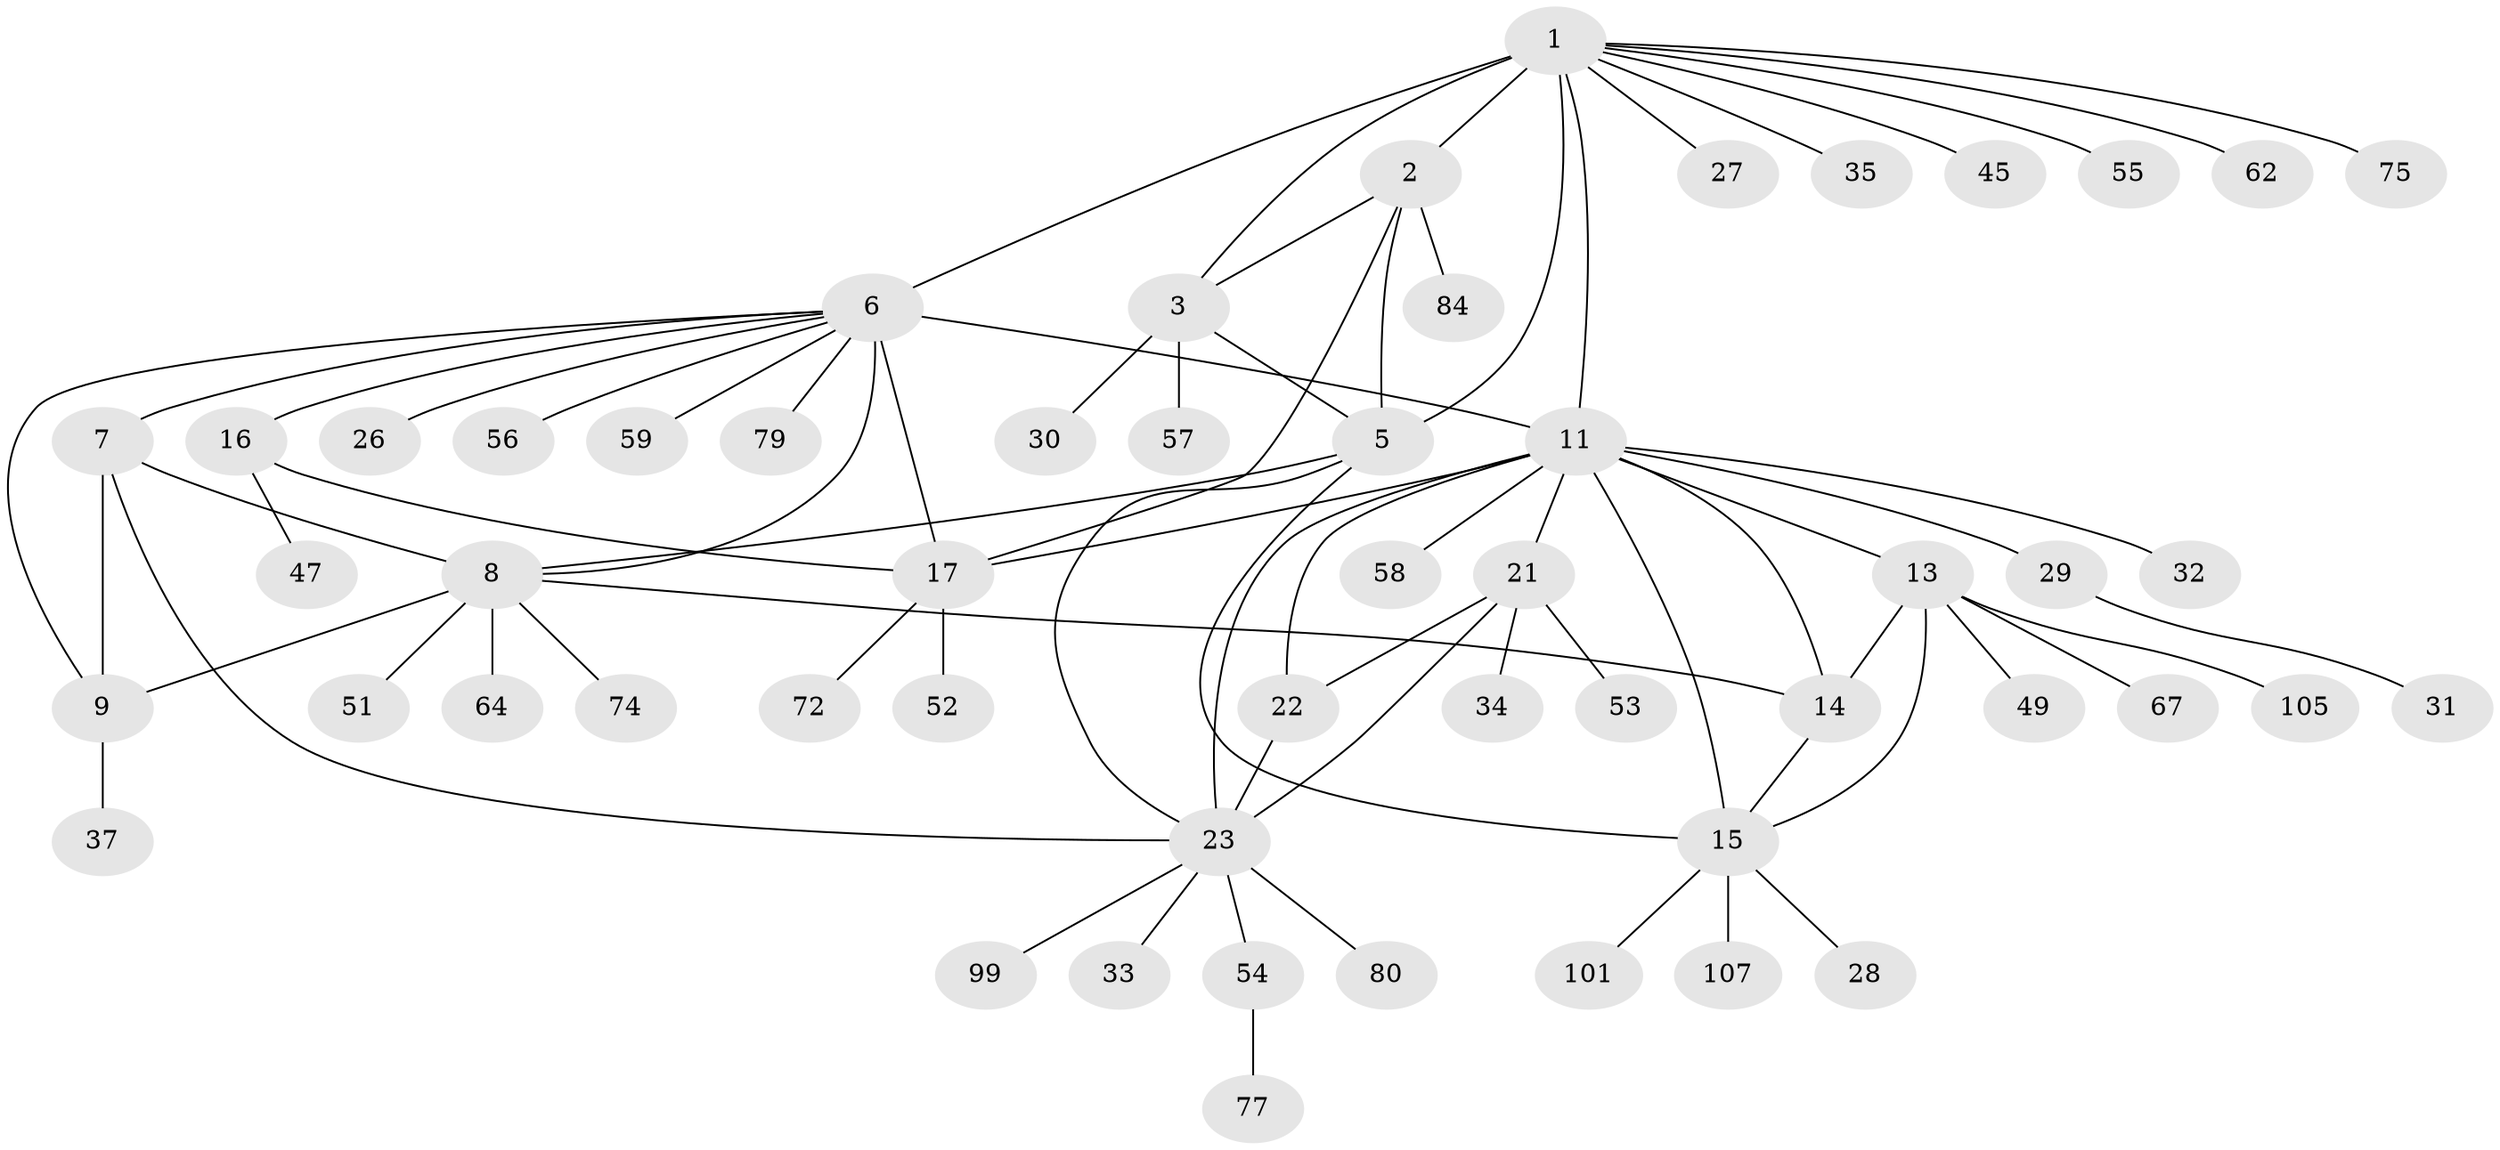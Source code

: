 // original degree distribution, {8: 0.046296296296296294, 6: 0.05555555555555555, 9: 0.046296296296296294, 11: 0.009259259259259259, 5: 0.027777777777777776, 7: 0.027777777777777776, 10: 0.018518518518518517, 1: 0.5648148148148148, 3: 0.027777777777777776, 2: 0.17592592592592593}
// Generated by graph-tools (version 1.1) at 2025/19/03/04/25 18:19:34]
// undirected, 54 vertices, 74 edges
graph export_dot {
graph [start="1"]
  node [color=gray90,style=filled];
  1 [super="+4+66"];
  2;
  3;
  5 [super="+65+83+100+85+63"];
  6 [super="+41+19+95+78+50"];
  7 [super="+10+61"];
  8;
  9 [super="+44+86+97+90"];
  11 [super="+12+25"];
  13;
  14;
  15;
  16;
  17 [super="+43+18"];
  21 [super="+70+36+98+24"];
  22 [super="+42+93"];
  23;
  26;
  27;
  28;
  29 [super="+68"];
  30;
  31;
  32;
  33 [super="+103"];
  34;
  35 [super="+40"];
  37;
  45 [super="+88"];
  47;
  49;
  51;
  52 [super="+60"];
  53;
  54;
  55;
  56 [super="+102"];
  57 [super="+89"];
  58;
  59;
  62 [super="+69"];
  64;
  67;
  72;
  74;
  75;
  77;
  79;
  80;
  84;
  99;
  101;
  105;
  107;
  1 -- 2 [weight=2];
  1 -- 3 [weight=2];
  1 -- 5 [weight=2];
  1 -- 45;
  1 -- 62;
  1 -- 75;
  1 -- 35;
  1 -- 6 [weight=2];
  1 -- 11;
  1 -- 55;
  1 -- 27;
  2 -- 3;
  2 -- 5;
  2 -- 84;
  2 -- 17;
  3 -- 5;
  3 -- 30;
  3 -- 57;
  5 -- 8;
  5 -- 23;
  5 -- 15;
  6 -- 7 [weight=2];
  6 -- 8;
  6 -- 9;
  6 -- 11 [weight=3];
  6 -- 79;
  6 -- 16 [weight=2];
  6 -- 17 [weight=4];
  6 -- 56;
  6 -- 26;
  6 -- 59;
  7 -- 8 [weight=2];
  7 -- 9 [weight=2];
  7 -- 23;
  8 -- 9;
  8 -- 14;
  8 -- 51;
  8 -- 64;
  8 -- 74;
  9 -- 37;
  11 -- 13 [weight=2];
  11 -- 14 [weight=2];
  11 -- 15 [weight=2];
  11 -- 29;
  11 -- 58;
  11 -- 32;
  11 -- 17;
  11 -- 23;
  11 -- 21 [weight=2];
  11 -- 22;
  13 -- 14;
  13 -- 15;
  13 -- 49;
  13 -- 67;
  13 -- 105;
  14 -- 15;
  15 -- 28;
  15 -- 101;
  15 -- 107;
  16 -- 17 [weight=2];
  16 -- 47;
  17 -- 52;
  17 -- 72;
  21 -- 22 [weight=2];
  21 -- 23 [weight=2];
  21 -- 53;
  21 -- 34;
  22 -- 23;
  23 -- 33;
  23 -- 54;
  23 -- 80;
  23 -- 99;
  29 -- 31;
  54 -- 77;
}

